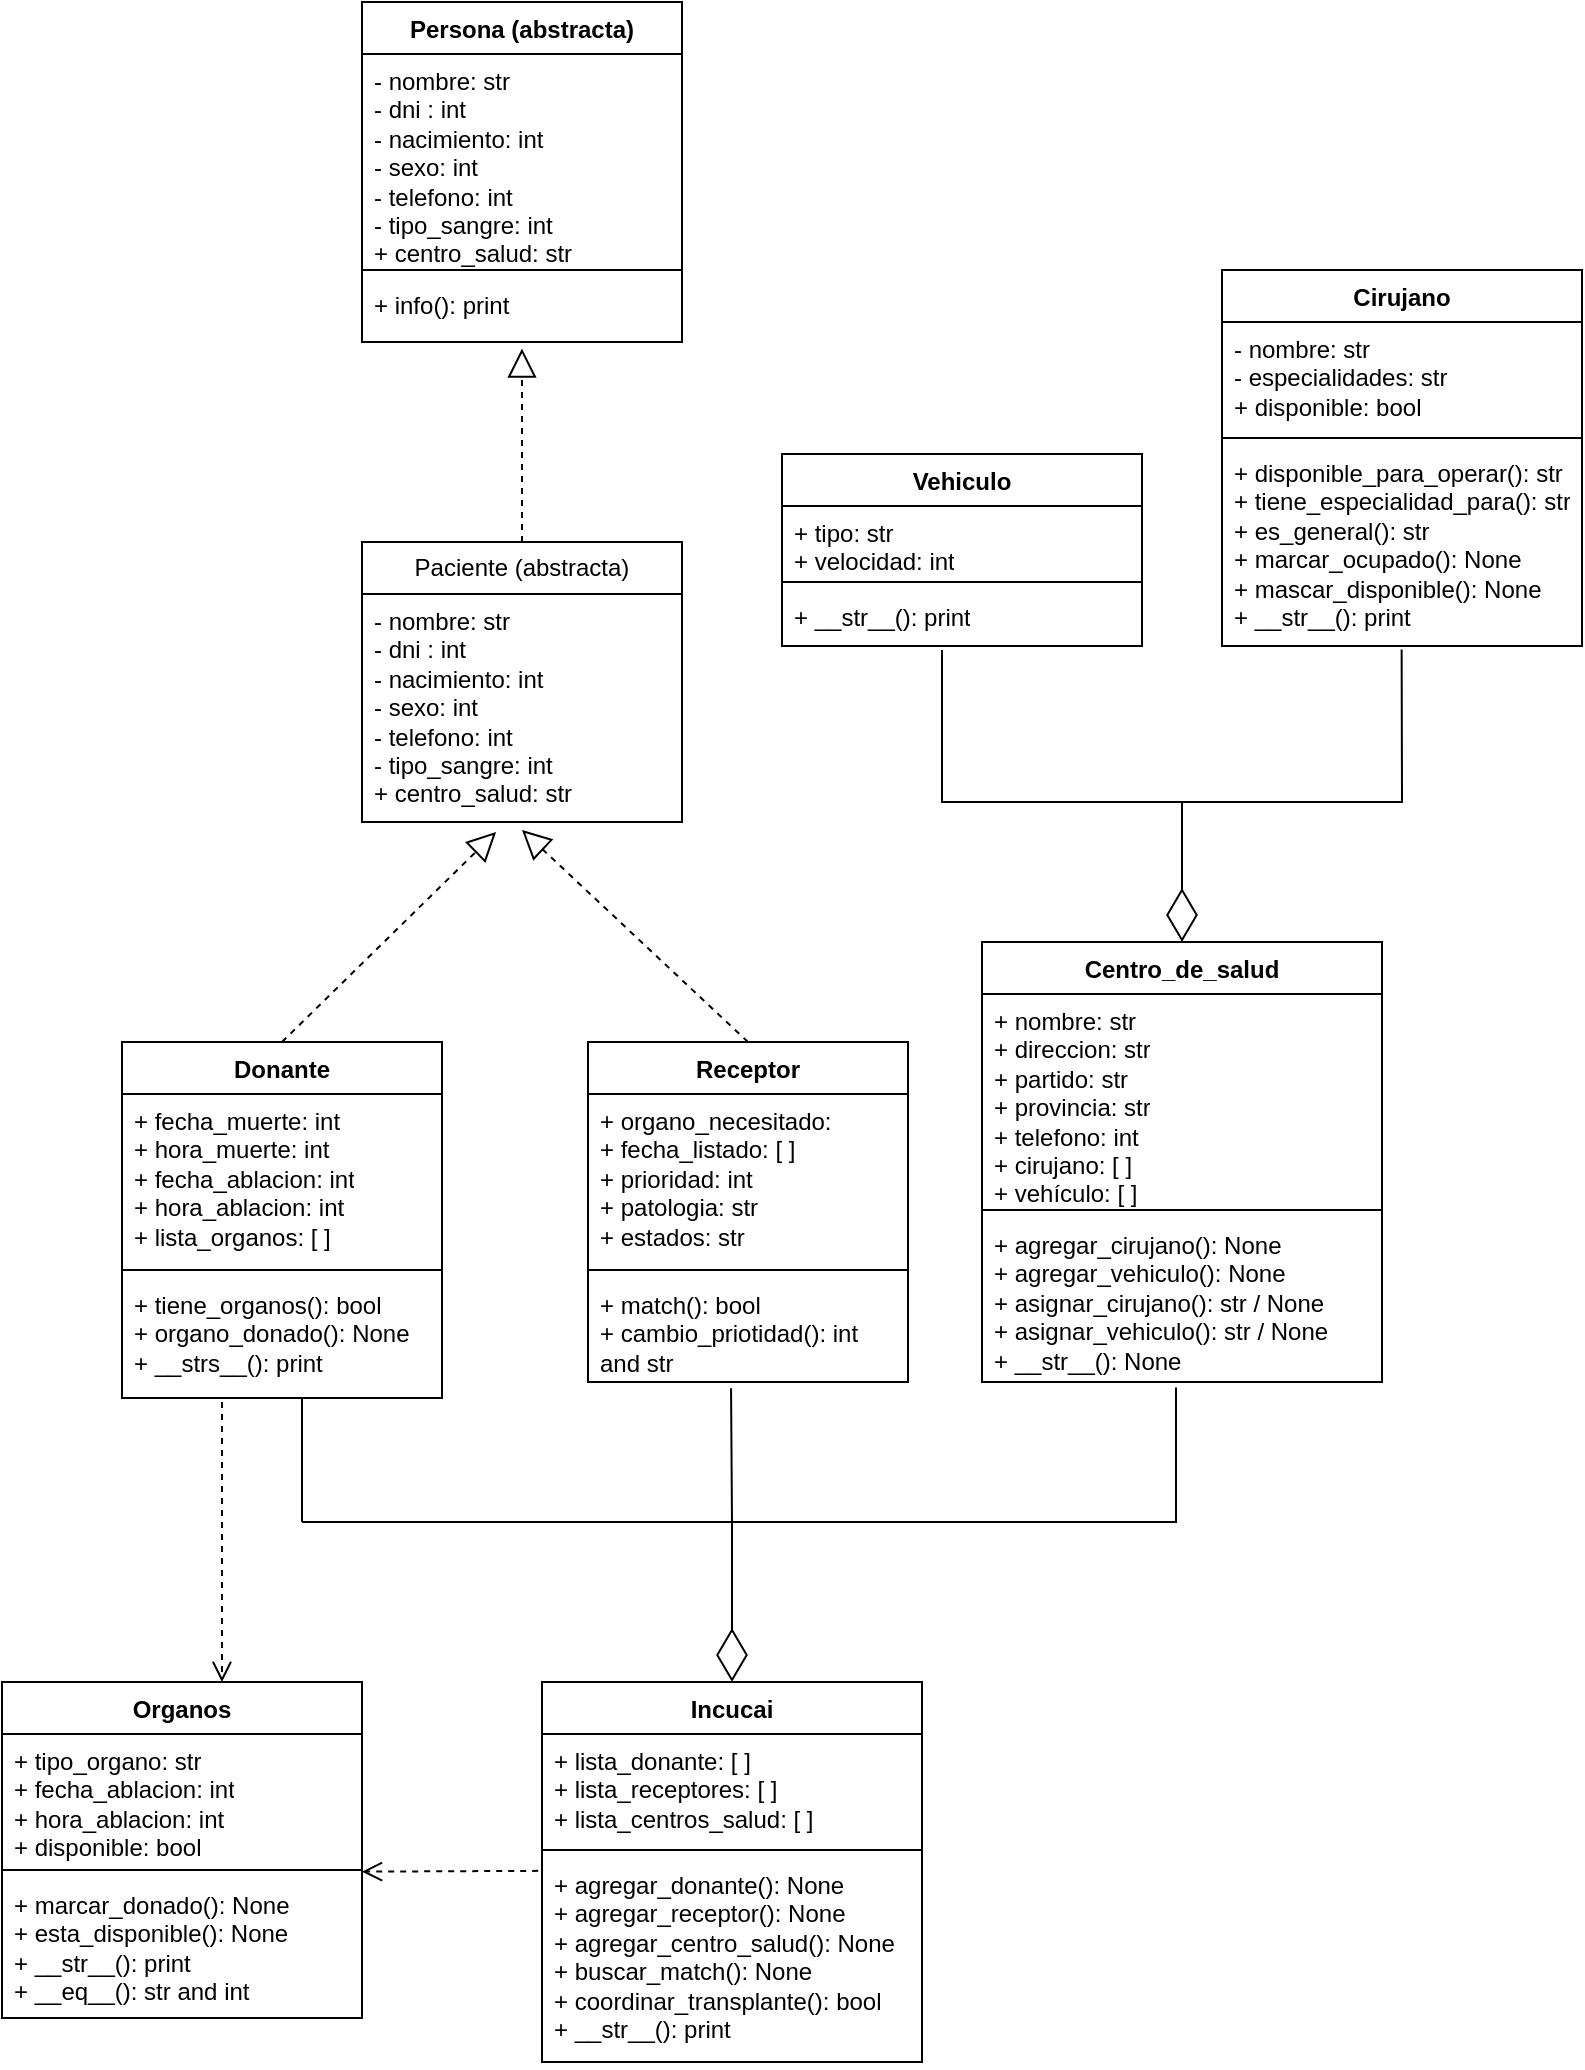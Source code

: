 <mxfile version="27.1.0">
  <diagram name="Página-1" id="e52Z-5f_xUJUDV-lDuJt">
    <mxGraphModel dx="985" dy="826" grid="1" gridSize="10" guides="1" tooltips="1" connect="1" arrows="1" fold="1" page="1" pageScale="1" pageWidth="827" pageHeight="1169" background="#ffffff" math="0" shadow="0">
      <root>
        <mxCell id="0" />
        <mxCell id="1" parent="0" />
        <mxCell id="8vaacTnNT_abh9jzLumH-5" value="Persona (abstracta)" style="swimlane;fontStyle=1;align=center;verticalAlign=top;childLayout=stackLayout;horizontal=1;startSize=26;horizontalStack=0;resizeParent=1;resizeParentMax=0;resizeLast=0;collapsible=1;marginBottom=0;whiteSpace=wrap;html=1;" parent="1" vertex="1">
          <mxGeometry x="199" y="40" width="160" height="170" as="geometry" />
        </mxCell>
        <mxCell id="8vaacTnNT_abh9jzLumH-6" value="- nombre: str&lt;div&gt;- dni : int&lt;/div&gt;&lt;div&gt;- nacimiento: int&lt;/div&gt;&lt;div&gt;- sexo: int&lt;/div&gt;&lt;div&gt;- telefono: int&lt;/div&gt;&lt;div&gt;- tipo_sangre: int&lt;/div&gt;&lt;div&gt;+ centro_salud: str&lt;/div&gt;" style="text;strokeColor=none;fillColor=none;align=left;verticalAlign=top;spacingLeft=4;spacingRight=4;overflow=hidden;rotatable=0;points=[[0,0.5],[1,0.5]];portConstraint=eastwest;whiteSpace=wrap;html=1;" parent="8vaacTnNT_abh9jzLumH-5" vertex="1">
          <mxGeometry y="26" width="160" height="104" as="geometry" />
        </mxCell>
        <mxCell id="8vaacTnNT_abh9jzLumH-7" value="" style="line;strokeWidth=1;fillColor=none;align=left;verticalAlign=middle;spacingTop=-1;spacingLeft=3;spacingRight=3;rotatable=0;labelPosition=right;points=[];portConstraint=eastwest;strokeColor=inherit;" parent="8vaacTnNT_abh9jzLumH-5" vertex="1">
          <mxGeometry y="130" width="160" height="8" as="geometry" />
        </mxCell>
        <mxCell id="8vaacTnNT_abh9jzLumH-8" value="+ info(): print" style="text;strokeColor=none;fillColor=none;align=left;verticalAlign=top;spacingLeft=4;spacingRight=4;overflow=hidden;rotatable=0;points=[[0,0.5],[1,0.5]];portConstraint=eastwest;whiteSpace=wrap;html=1;" parent="8vaacTnNT_abh9jzLumH-5" vertex="1">
          <mxGeometry y="138" width="160" height="32" as="geometry" />
        </mxCell>
        <mxCell id="8vaacTnNT_abh9jzLumH-14" value="Paciente (abstracta)" style="swimlane;fontStyle=0;childLayout=stackLayout;horizontal=1;startSize=26;fillColor=none;horizontalStack=0;resizeParent=1;resizeParentMax=0;resizeLast=0;collapsible=1;marginBottom=0;whiteSpace=wrap;html=1;" parent="1" vertex="1">
          <mxGeometry x="199" y="310" width="160" height="140" as="geometry" />
        </mxCell>
        <mxCell id="8vaacTnNT_abh9jzLumH-15" value="- nombre: str&lt;div&gt;- dni : int&lt;/div&gt;&lt;div&gt;- nacimiento: int&lt;/div&gt;&lt;div&gt;- sexo: int&lt;/div&gt;&lt;div&gt;- telefono: int&lt;/div&gt;&lt;div&gt;- tipo_sangre: int&lt;/div&gt;&lt;div&gt;+ centro_salud: str&lt;/div&gt;" style="text;strokeColor=none;fillColor=none;align=left;verticalAlign=top;spacingLeft=4;spacingRight=4;overflow=hidden;rotatable=0;points=[[0,0.5],[1,0.5]];portConstraint=eastwest;whiteSpace=wrap;html=1;" parent="8vaacTnNT_abh9jzLumH-14" vertex="1">
          <mxGeometry y="26" width="160" height="114" as="geometry" />
        </mxCell>
        <mxCell id="8vaacTnNT_abh9jzLumH-23" value="Donante" style="swimlane;fontStyle=1;align=center;verticalAlign=top;childLayout=stackLayout;horizontal=1;startSize=26;horizontalStack=0;resizeParent=1;resizeParentMax=0;resizeLast=0;collapsible=1;marginBottom=0;whiteSpace=wrap;html=1;" parent="1" vertex="1">
          <mxGeometry x="79" y="560" width="160" height="178" as="geometry" />
        </mxCell>
        <mxCell id="8vaacTnNT_abh9jzLumH-24" value="+ fecha_muerte: int&lt;div&gt;+ hora_muerte: int&lt;/div&gt;&lt;div&gt;+ fecha_ablacion: int&lt;/div&gt;&lt;div&gt;+ hora_ablacion: int&lt;/div&gt;&lt;div&gt;+ lista_organos: [ ]&lt;/div&gt;" style="text;strokeColor=none;fillColor=none;align=left;verticalAlign=top;spacingLeft=4;spacingRight=4;overflow=hidden;rotatable=0;points=[[0,0.5],[1,0.5]];portConstraint=eastwest;whiteSpace=wrap;html=1;" parent="8vaacTnNT_abh9jzLumH-23" vertex="1">
          <mxGeometry y="26" width="160" height="84" as="geometry" />
        </mxCell>
        <mxCell id="8vaacTnNT_abh9jzLumH-25" value="" style="line;strokeWidth=1;fillColor=none;align=left;verticalAlign=middle;spacingTop=-1;spacingLeft=3;spacingRight=3;rotatable=0;labelPosition=right;points=[];portConstraint=eastwest;strokeColor=inherit;" parent="8vaacTnNT_abh9jzLumH-23" vertex="1">
          <mxGeometry y="110" width="160" height="8" as="geometry" />
        </mxCell>
        <mxCell id="8vaacTnNT_abh9jzLumH-26" value="+ tiene_organos(): bool&lt;div&gt;+ organo_donado(): None&lt;/div&gt;&lt;div&gt;+ __strs__(): print&lt;/div&gt;" style="text;strokeColor=none;fillColor=none;align=left;verticalAlign=top;spacingLeft=4;spacingRight=4;overflow=hidden;rotatable=0;points=[[0,0.5],[1,0.5]];portConstraint=eastwest;whiteSpace=wrap;html=1;" parent="8vaacTnNT_abh9jzLumH-23" vertex="1">
          <mxGeometry y="118" width="160" height="60" as="geometry" />
        </mxCell>
        <mxCell id="8vaacTnNT_abh9jzLumH-31" value="Receptor" style="swimlane;fontStyle=1;align=center;verticalAlign=top;childLayout=stackLayout;horizontal=1;startSize=26;horizontalStack=0;resizeParent=1;resizeParentMax=0;resizeLast=0;collapsible=1;marginBottom=0;whiteSpace=wrap;html=1;" parent="1" vertex="1">
          <mxGeometry x="312" y="560" width="160" height="170" as="geometry" />
        </mxCell>
        <mxCell id="8vaacTnNT_abh9jzLumH-32" value="+ organo_necesitado:&amp;nbsp;&lt;div&gt;+ fecha_listado: [ ]&lt;/div&gt;&lt;div&gt;+ prioridad: int&lt;/div&gt;&lt;div&gt;+ patologia: str&lt;/div&gt;&lt;div&gt;+ estados: str&lt;/div&gt;" style="text;strokeColor=none;fillColor=none;align=left;verticalAlign=top;spacingLeft=4;spacingRight=4;overflow=hidden;rotatable=0;points=[[0,0.5],[1,0.5]];portConstraint=eastwest;whiteSpace=wrap;html=1;" parent="8vaacTnNT_abh9jzLumH-31" vertex="1">
          <mxGeometry y="26" width="160" height="84" as="geometry" />
        </mxCell>
        <mxCell id="8vaacTnNT_abh9jzLumH-33" value="" style="line;strokeWidth=1;fillColor=none;align=left;verticalAlign=middle;spacingTop=-1;spacingLeft=3;spacingRight=3;rotatable=0;labelPosition=right;points=[];portConstraint=eastwest;strokeColor=inherit;" parent="8vaacTnNT_abh9jzLumH-31" vertex="1">
          <mxGeometry y="110" width="160" height="8" as="geometry" />
        </mxCell>
        <mxCell id="8vaacTnNT_abh9jzLumH-34" value="+ match(): bool&lt;div&gt;+ cambio_priotidad(): int and str&lt;/div&gt;" style="text;strokeColor=none;fillColor=none;align=left;verticalAlign=top;spacingLeft=4;spacingRight=4;overflow=hidden;rotatable=0;points=[[0,0.5],[1,0.5]];portConstraint=eastwest;whiteSpace=wrap;html=1;" parent="8vaacTnNT_abh9jzLumH-31" vertex="1">
          <mxGeometry y="118" width="160" height="52" as="geometry" />
        </mxCell>
        <mxCell id="8vaacTnNT_abh9jzLumH-39" value="Centro_de_salud" style="swimlane;fontStyle=1;align=center;verticalAlign=top;childLayout=stackLayout;horizontal=1;startSize=26;horizontalStack=0;resizeParent=1;resizeParentMax=0;resizeLast=0;collapsible=1;marginBottom=0;whiteSpace=wrap;html=1;" parent="1" vertex="1">
          <mxGeometry x="509" y="510" width="200" height="220" as="geometry" />
        </mxCell>
        <mxCell id="8vaacTnNT_abh9jzLumH-40" value="+ nombre: str&lt;div&gt;+ direccion: str&lt;/div&gt;&lt;div&gt;+ partido: str&lt;/div&gt;&lt;div&gt;+ provincia: str&lt;/div&gt;&lt;div&gt;+ telefono: int&lt;/div&gt;&lt;div&gt;+ cirujano: [ ]&lt;/div&gt;&lt;div&gt;+ vehículo: [ ]&lt;/div&gt;" style="text;strokeColor=none;fillColor=none;align=left;verticalAlign=top;spacingLeft=4;spacingRight=4;overflow=hidden;rotatable=0;points=[[0,0.5],[1,0.5]];portConstraint=eastwest;whiteSpace=wrap;html=1;" parent="8vaacTnNT_abh9jzLumH-39" vertex="1">
          <mxGeometry y="26" width="200" height="104" as="geometry" />
        </mxCell>
        <mxCell id="8vaacTnNT_abh9jzLumH-41" value="" style="line;strokeWidth=1;fillColor=none;align=left;verticalAlign=middle;spacingTop=-1;spacingLeft=3;spacingRight=3;rotatable=0;labelPosition=right;points=[];portConstraint=eastwest;strokeColor=inherit;" parent="8vaacTnNT_abh9jzLumH-39" vertex="1">
          <mxGeometry y="130" width="200" height="8" as="geometry" />
        </mxCell>
        <mxCell id="8vaacTnNT_abh9jzLumH-42" value="+ agregar_cirujano(): None&lt;div&gt;+ agregar_vehiculo(): None&lt;/div&gt;&lt;div&gt;+ asignar_cirujano(): str / None&lt;/div&gt;&lt;div&gt;+ asignar_vehiculo(): str / None&lt;/div&gt;&lt;div&gt;+ __str__(): None&lt;/div&gt;" style="text;strokeColor=none;fillColor=none;align=left;verticalAlign=top;spacingLeft=4;spacingRight=4;overflow=hidden;rotatable=0;points=[[0,0.5],[1,0.5]];portConstraint=eastwest;whiteSpace=wrap;html=1;" parent="8vaacTnNT_abh9jzLumH-39" vertex="1">
          <mxGeometry y="138" width="200" height="82" as="geometry" />
        </mxCell>
        <mxCell id="8vaacTnNT_abh9jzLumH-43" value="Vehiculo" style="swimlane;fontStyle=1;align=center;verticalAlign=top;childLayout=stackLayout;horizontal=1;startSize=26;horizontalStack=0;resizeParent=1;resizeParentMax=0;resizeLast=0;collapsible=1;marginBottom=0;whiteSpace=wrap;html=1;" parent="1" vertex="1">
          <mxGeometry x="409" y="266" width="180" height="96" as="geometry" />
        </mxCell>
        <mxCell id="8vaacTnNT_abh9jzLumH-44" value="+ tipo: str&lt;div&gt;+ velocidad: int&lt;/div&gt;" style="text;strokeColor=none;fillColor=none;align=left;verticalAlign=top;spacingLeft=4;spacingRight=4;overflow=hidden;rotatable=0;points=[[0,0.5],[1,0.5]];portConstraint=eastwest;whiteSpace=wrap;html=1;" parent="8vaacTnNT_abh9jzLumH-43" vertex="1">
          <mxGeometry y="26" width="180" height="34" as="geometry" />
        </mxCell>
        <mxCell id="8vaacTnNT_abh9jzLumH-45" value="" style="line;strokeWidth=1;fillColor=none;align=left;verticalAlign=middle;spacingTop=-1;spacingLeft=3;spacingRight=3;rotatable=0;labelPosition=right;points=[];portConstraint=eastwest;strokeColor=inherit;" parent="8vaacTnNT_abh9jzLumH-43" vertex="1">
          <mxGeometry y="60" width="180" height="8" as="geometry" />
        </mxCell>
        <mxCell id="8vaacTnNT_abh9jzLumH-46" value="+ __str__(): print" style="text;strokeColor=none;fillColor=none;align=left;verticalAlign=top;spacingLeft=4;spacingRight=4;overflow=hidden;rotatable=0;points=[[0,0.5],[1,0.5]];portConstraint=eastwest;whiteSpace=wrap;html=1;" parent="8vaacTnNT_abh9jzLumH-43" vertex="1">
          <mxGeometry y="68" width="180" height="28" as="geometry" />
        </mxCell>
        <mxCell id="8vaacTnNT_abh9jzLumH-51" value="Cirujano" style="swimlane;fontStyle=1;align=center;verticalAlign=top;childLayout=stackLayout;horizontal=1;startSize=26;horizontalStack=0;resizeParent=1;resizeParentMax=0;resizeLast=0;collapsible=1;marginBottom=0;whiteSpace=wrap;html=1;" parent="1" vertex="1">
          <mxGeometry x="629" y="174" width="180" height="188" as="geometry" />
        </mxCell>
        <mxCell id="8vaacTnNT_abh9jzLumH-52" value="- nombre: str&lt;div&gt;- especialidades: str&lt;/div&gt;&lt;div&gt;+ disponible: bool&lt;/div&gt;" style="text;strokeColor=none;fillColor=none;align=left;verticalAlign=top;spacingLeft=4;spacingRight=4;overflow=hidden;rotatable=0;points=[[0,0.5],[1,0.5]];portConstraint=eastwest;whiteSpace=wrap;html=1;" parent="8vaacTnNT_abh9jzLumH-51" vertex="1">
          <mxGeometry y="26" width="180" height="54" as="geometry" />
        </mxCell>
        <mxCell id="8vaacTnNT_abh9jzLumH-53" value="" style="line;strokeWidth=1;fillColor=none;align=left;verticalAlign=middle;spacingTop=-1;spacingLeft=3;spacingRight=3;rotatable=0;labelPosition=right;points=[];portConstraint=eastwest;strokeColor=inherit;" parent="8vaacTnNT_abh9jzLumH-51" vertex="1">
          <mxGeometry y="80" width="180" height="8" as="geometry" />
        </mxCell>
        <mxCell id="8vaacTnNT_abh9jzLumH-54" value="+ disponible_para_operar(): str&lt;div&gt;+ tiene_especialidad_para(): str&lt;/div&gt;&lt;div&gt;+ es_general(): str&lt;/div&gt;&lt;div&gt;+ marcar_ocupado(): None&lt;/div&gt;&lt;div&gt;+ mascar_disponible(): None&lt;/div&gt;&lt;div&gt;+ __str__(): print&lt;/div&gt;" style="text;strokeColor=none;fillColor=none;align=left;verticalAlign=top;spacingLeft=4;spacingRight=4;overflow=hidden;rotatable=0;points=[[0,0.5],[1,0.5]];portConstraint=eastwest;whiteSpace=wrap;html=1;" parent="8vaacTnNT_abh9jzLumH-51" vertex="1">
          <mxGeometry y="88" width="180" height="100" as="geometry" />
        </mxCell>
        <mxCell id="8vaacTnNT_abh9jzLumH-55" value="Organos" style="swimlane;fontStyle=1;align=center;verticalAlign=top;childLayout=stackLayout;horizontal=1;startSize=26;horizontalStack=0;resizeParent=1;resizeParentMax=0;resizeLast=0;collapsible=1;marginBottom=0;whiteSpace=wrap;html=1;" parent="1" vertex="1">
          <mxGeometry x="19" y="880" width="180" height="168" as="geometry" />
        </mxCell>
        <mxCell id="8vaacTnNT_abh9jzLumH-56" value="+ tipo_organo: str&lt;div&gt;+ fecha_ablacion: int&lt;/div&gt;&lt;div&gt;+ hora_ablacion: int&lt;/div&gt;&lt;div&gt;+ disponible: bool&lt;/div&gt;" style="text;strokeColor=none;fillColor=none;align=left;verticalAlign=top;spacingLeft=4;spacingRight=4;overflow=hidden;rotatable=0;points=[[0,0.5],[1,0.5]];portConstraint=eastwest;whiteSpace=wrap;html=1;" parent="8vaacTnNT_abh9jzLumH-55" vertex="1">
          <mxGeometry y="26" width="180" height="64" as="geometry" />
        </mxCell>
        <mxCell id="8vaacTnNT_abh9jzLumH-57" value="" style="line;strokeWidth=1;fillColor=none;align=left;verticalAlign=middle;spacingTop=-1;spacingLeft=3;spacingRight=3;rotatable=0;labelPosition=right;points=[];portConstraint=eastwest;strokeColor=inherit;" parent="8vaacTnNT_abh9jzLumH-55" vertex="1">
          <mxGeometry y="90" width="180" height="8" as="geometry" />
        </mxCell>
        <mxCell id="8vaacTnNT_abh9jzLumH-58" value="+ marcar_donado(): None&lt;div&gt;+ esta_disponible(): None&lt;/div&gt;&lt;div&gt;+ __str__(): print&lt;/div&gt;&lt;div&gt;+ __eq__(): str and int&lt;/div&gt;" style="text;strokeColor=none;fillColor=none;align=left;verticalAlign=top;spacingLeft=4;spacingRight=4;overflow=hidden;rotatable=0;points=[[0,0.5],[1,0.5]];portConstraint=eastwest;whiteSpace=wrap;html=1;" parent="8vaacTnNT_abh9jzLumH-55" vertex="1">
          <mxGeometry y="98" width="180" height="70" as="geometry" />
        </mxCell>
        <mxCell id="8vaacTnNT_abh9jzLumH-72" value="" style="endArrow=block;dashed=1;endFill=0;endSize=12;html=1;rounded=0;exitX=0.5;exitY=0;exitDx=0;exitDy=0;entryX=0.5;entryY=1.103;entryDx=0;entryDy=0;entryPerimeter=0;" parent="1" source="8vaacTnNT_abh9jzLumH-14" target="8vaacTnNT_abh9jzLumH-8" edge="1">
          <mxGeometry width="160" relative="1" as="geometry">
            <mxPoint x="459" y="360" as="sourcePoint" />
            <mxPoint x="619" y="360" as="targetPoint" />
          </mxGeometry>
        </mxCell>
        <mxCell id="8vaacTnNT_abh9jzLumH-75" value="" style="endArrow=block;dashed=1;endFill=0;endSize=12;html=1;rounded=0;exitX=0.5;exitY=0;exitDx=0;exitDy=0;entryX=0.419;entryY=1.044;entryDx=0;entryDy=0;entryPerimeter=0;" parent="1" source="8vaacTnNT_abh9jzLumH-23" target="8vaacTnNT_abh9jzLumH-15" edge="1">
          <mxGeometry width="160" relative="1" as="geometry">
            <mxPoint x="149" y="440" as="sourcePoint" />
            <mxPoint x="309" y="440" as="targetPoint" />
          </mxGeometry>
        </mxCell>
        <mxCell id="8vaacTnNT_abh9jzLumH-76" value="" style="endArrow=block;dashed=1;endFill=0;endSize=12;html=1;rounded=0;exitX=0.5;exitY=0;exitDx=0;exitDy=0;" parent="1" source="8vaacTnNT_abh9jzLumH-31" edge="1">
          <mxGeometry width="160" relative="1" as="geometry">
            <mxPoint x="149" y="440" as="sourcePoint" />
            <mxPoint x="279" y="454" as="targetPoint" />
          </mxGeometry>
        </mxCell>
        <mxCell id="8vaacTnNT_abh9jzLumH-81" value="Incucai" style="swimlane;fontStyle=1;align=center;verticalAlign=top;childLayout=stackLayout;horizontal=1;startSize=26;horizontalStack=0;resizeParent=1;resizeParentMax=0;resizeLast=0;collapsible=1;marginBottom=0;whiteSpace=wrap;html=1;" parent="1" vertex="1">
          <mxGeometry x="289" y="880" width="190" height="190" as="geometry" />
        </mxCell>
        <mxCell id="8vaacTnNT_abh9jzLumH-82" value="+ lista_donante: [ ]&lt;div&gt;+ lista_receptores: [ ]&lt;/div&gt;&lt;div&gt;+ lista_centros_salud: [ ]&lt;/div&gt;" style="text;strokeColor=none;fillColor=none;align=left;verticalAlign=top;spacingLeft=4;spacingRight=4;overflow=hidden;rotatable=0;points=[[0,0.5],[1,0.5]];portConstraint=eastwest;whiteSpace=wrap;html=1;" parent="8vaacTnNT_abh9jzLumH-81" vertex="1">
          <mxGeometry y="26" width="190" height="54" as="geometry" />
        </mxCell>
        <mxCell id="8vaacTnNT_abh9jzLumH-83" value="" style="line;strokeWidth=1;fillColor=none;align=left;verticalAlign=middle;spacingTop=-1;spacingLeft=3;spacingRight=3;rotatable=0;labelPosition=right;points=[];portConstraint=eastwest;strokeColor=inherit;" parent="8vaacTnNT_abh9jzLumH-81" vertex="1">
          <mxGeometry y="80" width="190" height="8" as="geometry" />
        </mxCell>
        <mxCell id="8vaacTnNT_abh9jzLumH-84" value="+ agregar_donante(): None&lt;div&gt;+ agregar_receptor(): None&lt;br&gt;&lt;/div&gt;&lt;div&gt;+ agregar_centro_salud(): None&lt;br&gt;&lt;/div&gt;&lt;div&gt;+ buscar_match(): None&lt;/div&gt;&lt;div&gt;+ coordinar_transplante(): bool&lt;/div&gt;&lt;div&gt;+ __str__(): print&lt;/div&gt;" style="text;strokeColor=none;fillColor=none;align=left;verticalAlign=top;spacingLeft=4;spacingRight=4;overflow=hidden;rotatable=0;points=[[0,0.5],[1,0.5]];portConstraint=eastwest;whiteSpace=wrap;html=1;" parent="8vaacTnNT_abh9jzLumH-81" vertex="1">
          <mxGeometry y="88" width="190" height="102" as="geometry" />
        </mxCell>
        <mxCell id="8vaacTnNT_abh9jzLumH-88" value="" style="endArrow=diamondThin;endFill=0;endSize=24;html=1;rounded=0;exitX=0.447;exitY=1.059;exitDx=0;exitDy=0;exitPerimeter=0;entryX=0.5;entryY=0;entryDx=0;entryDy=0;" parent="1" source="8vaacTnNT_abh9jzLumH-34" target="8vaacTnNT_abh9jzLumH-81" edge="1">
          <mxGeometry width="160" relative="1" as="geometry">
            <mxPoint x="359" y="731.872" as="sourcePoint" />
            <mxPoint x="158.65" y="870" as="targetPoint" />
            <Array as="points">
              <mxPoint x="384" y="800" />
            </Array>
          </mxGeometry>
        </mxCell>
        <mxCell id="8vaacTnNT_abh9jzLumH-89" value="" style="endArrow=none;html=1;rounded=0;" parent="1" edge="1">
          <mxGeometry width="50" height="50" relative="1" as="geometry">
            <mxPoint x="169" y="800" as="sourcePoint" />
            <mxPoint x="169" y="738" as="targetPoint" />
          </mxGeometry>
        </mxCell>
        <mxCell id="8vaacTnNT_abh9jzLumH-90" value="" style="endArrow=none;html=1;rounded=0;entryX=0.485;entryY=1.033;entryDx=0;entryDy=0;entryPerimeter=0;" parent="1" target="8vaacTnNT_abh9jzLumH-42" edge="1">
          <mxGeometry width="50" height="50" relative="1" as="geometry">
            <mxPoint x="169" y="800" as="sourcePoint" />
            <mxPoint x="399" y="760" as="targetPoint" />
            <Array as="points">
              <mxPoint x="606" y="800" />
            </Array>
          </mxGeometry>
        </mxCell>
        <mxCell id="8vaacTnNT_abh9jzLumH-91" value="" style="endArrow=diamondThin;endFill=0;endSize=24;html=1;rounded=0;entryX=0.5;entryY=0;entryDx=0;entryDy=0;" parent="1" target="8vaacTnNT_abh9jzLumH-39" edge="1">
          <mxGeometry width="160" relative="1" as="geometry">
            <mxPoint x="489" y="364" as="sourcePoint" />
            <mxPoint x="569" y="550" as="targetPoint" />
            <Array as="points">
              <mxPoint x="489" y="440" />
              <mxPoint x="609" y="440" />
            </Array>
          </mxGeometry>
        </mxCell>
        <mxCell id="8vaacTnNT_abh9jzLumH-92" value="" style="endArrow=none;html=1;rounded=0;entryX=0.499;entryY=1.017;entryDx=0;entryDy=0;entryPerimeter=0;" parent="1" target="8vaacTnNT_abh9jzLumH-54" edge="1">
          <mxGeometry width="50" height="50" relative="1" as="geometry">
            <mxPoint x="609" y="440" as="sourcePoint" />
            <mxPoint x="529" y="440" as="targetPoint" />
            <Array as="points">
              <mxPoint x="719" y="440" />
            </Array>
          </mxGeometry>
        </mxCell>
        <mxCell id="8vaacTnNT_abh9jzLumH-96" value="" style="html=1;verticalAlign=bottom;endArrow=open;dashed=1;endSize=8;curved=0;rounded=0;exitX=-0.01;exitY=0.063;exitDx=0;exitDy=0;exitPerimeter=0;" parent="1" source="8vaacTnNT_abh9jzLumH-84" edge="1">
          <mxGeometry relative="1" as="geometry">
            <mxPoint x="279" y="974.82" as="sourcePoint" />
            <mxPoint x="199" y="974.82" as="targetPoint" />
          </mxGeometry>
        </mxCell>
        <mxCell id="8vaacTnNT_abh9jzLumH-98" value="" style="html=1;verticalAlign=bottom;endArrow=open;dashed=1;endSize=8;curved=0;rounded=0;entryX=0.611;entryY=0;entryDx=0;entryDy=0;entryPerimeter=0;" parent="1" target="8vaacTnNT_abh9jzLumH-55" edge="1">
          <mxGeometry relative="1" as="geometry">
            <mxPoint x="129" y="740" as="sourcePoint" />
            <mxPoint x="89" y="810" as="targetPoint" />
          </mxGeometry>
        </mxCell>
      </root>
    </mxGraphModel>
  </diagram>
</mxfile>

